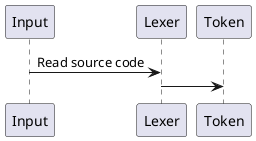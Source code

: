 @startuml
'https://plantuml.com/sequence-diagram

Input -> Lexer: Read source code
Lexer -> Token
@enduml